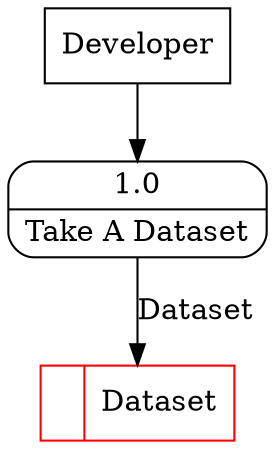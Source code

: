 digraph dfd2{ 
node[shape=record]
200 [label="<f0>  |<f1> Dataset " color=red];
201 [label="Developer" shape=box];
202 [label="{<f0> 1.0|<f1> Take A Dataset }" shape=Mrecord];
201 -> 202
202 -> 200 [label="Dataset"]
}